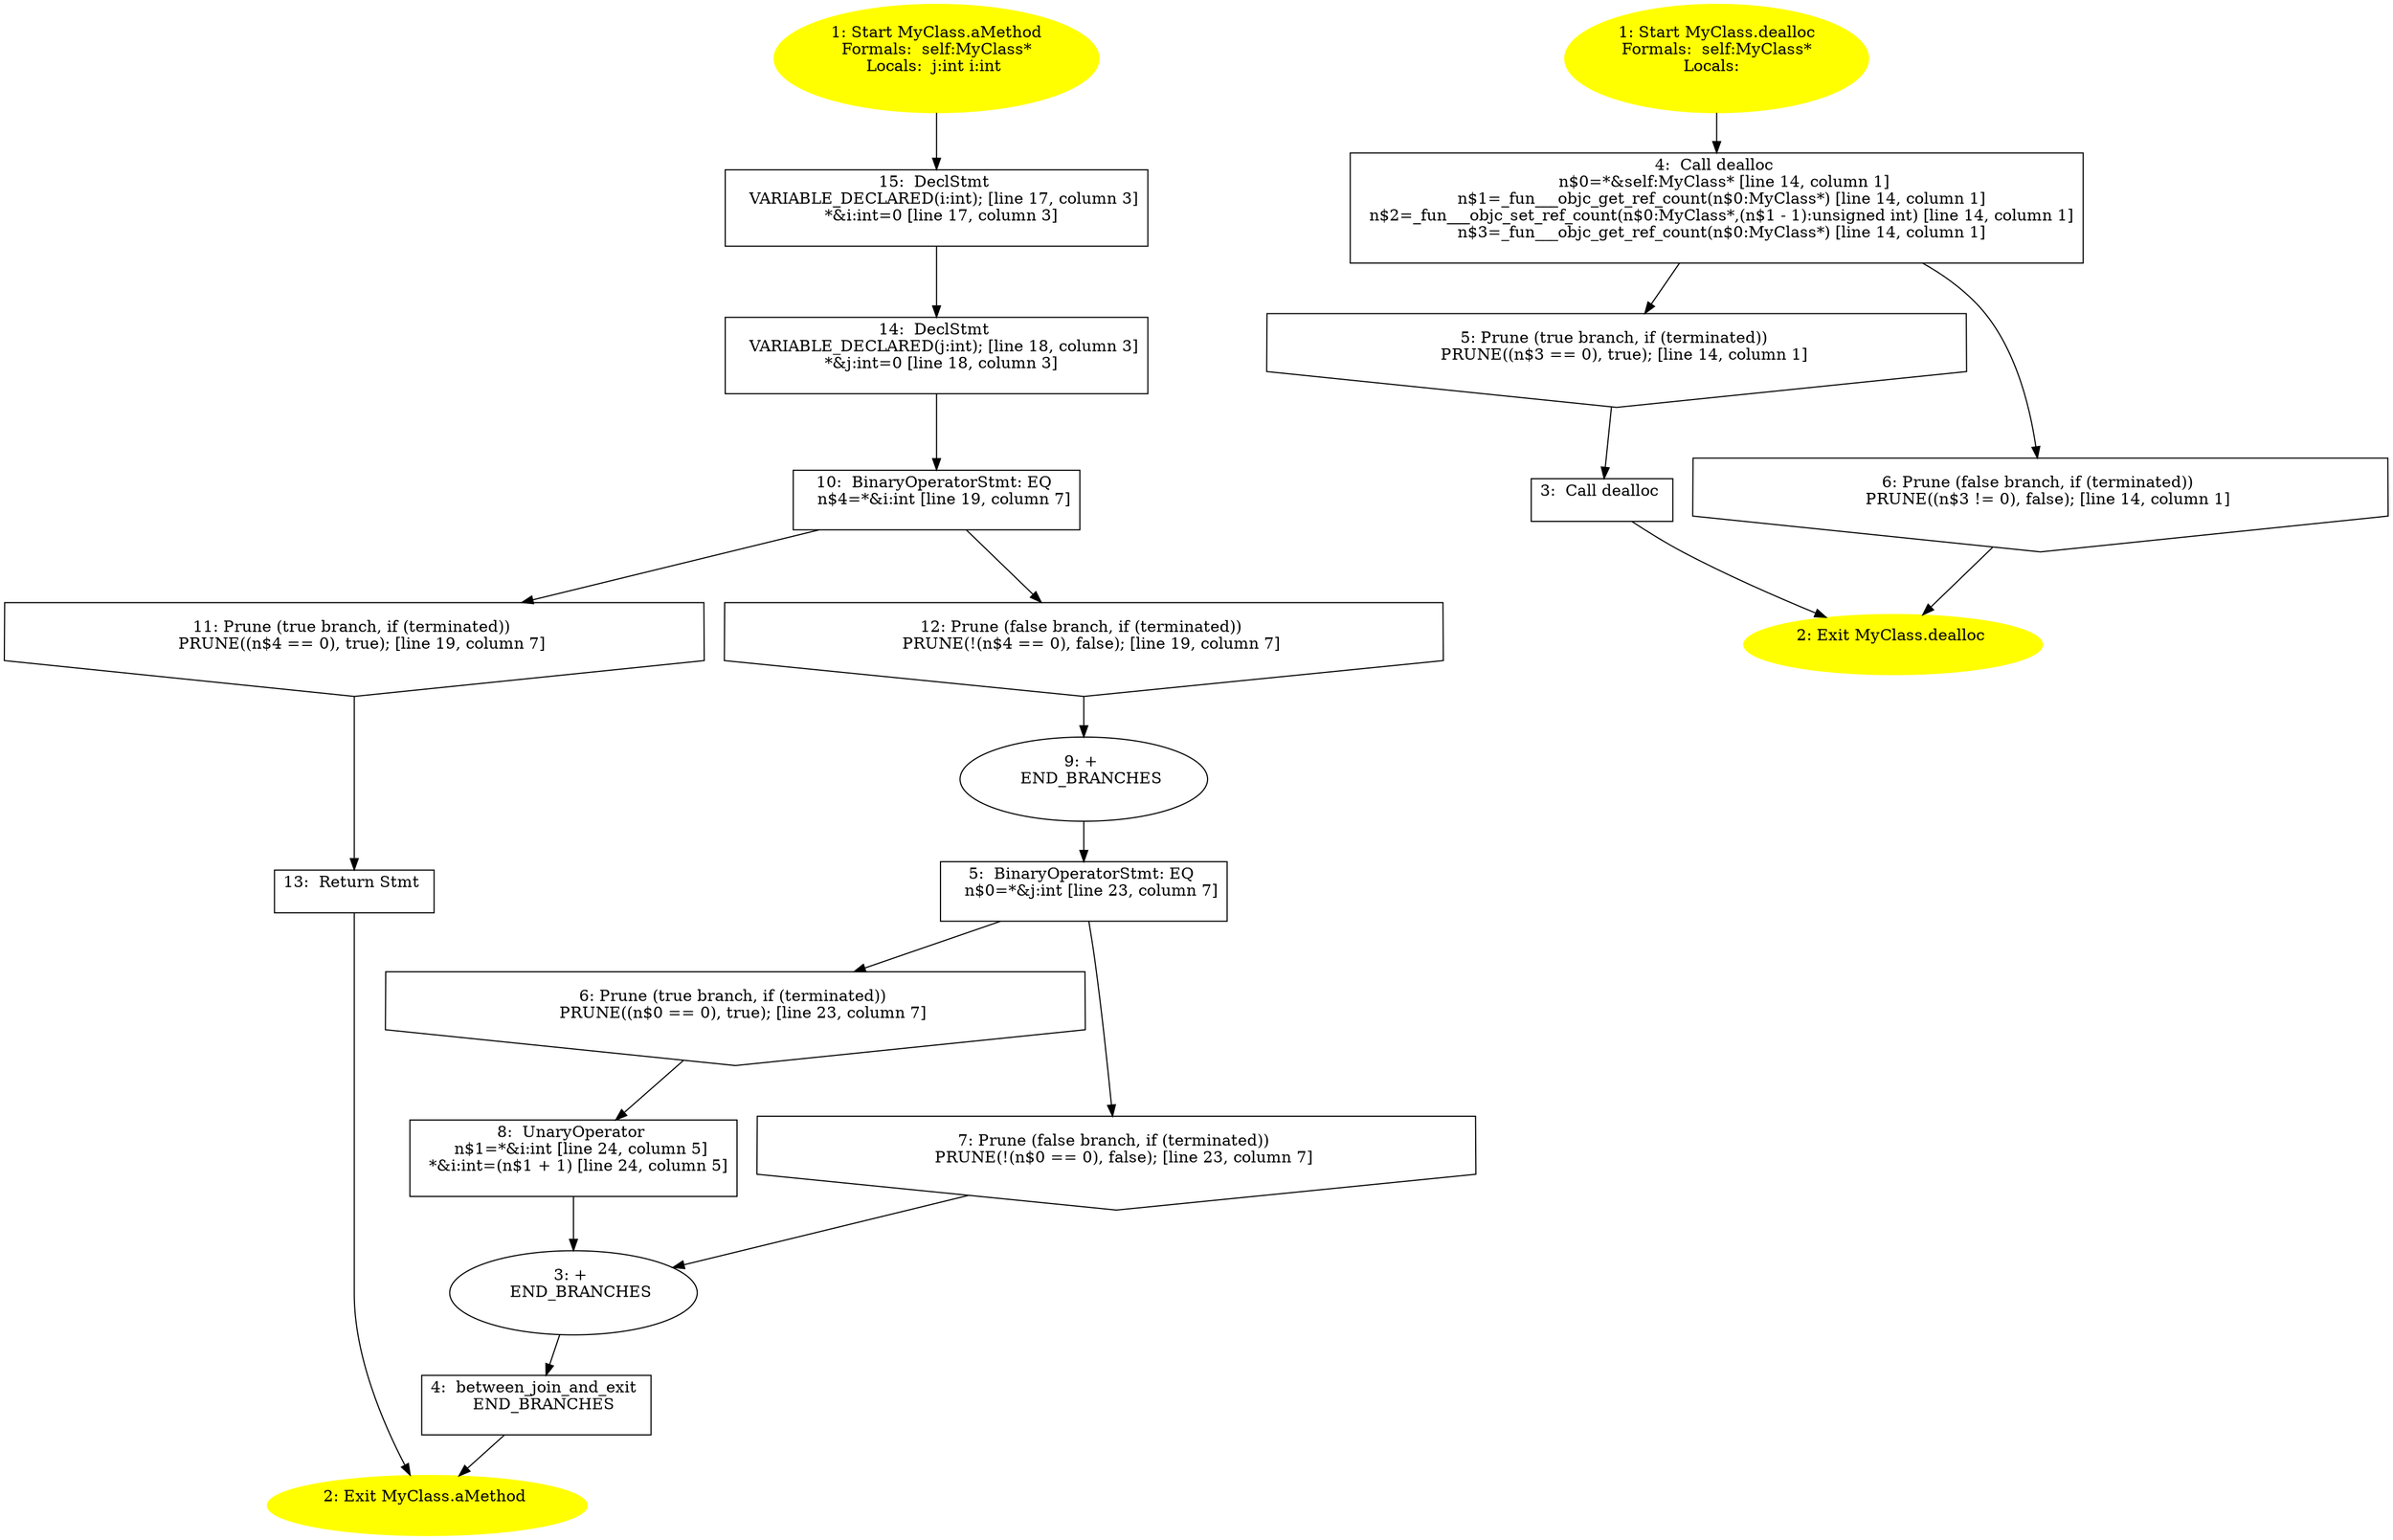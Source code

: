 /* @generated */
digraph cfg {
"aMethod#MyClass#instance.af06019e61fb7341a36c141ed90caaaf_1" [label="1: Start MyClass.aMethod\nFormals:  self:MyClass*\nLocals:  j:int i:int \n  " color=yellow style=filled]
	

	 "aMethod#MyClass#instance.af06019e61fb7341a36c141ed90caaaf_1" -> "aMethod#MyClass#instance.af06019e61fb7341a36c141ed90caaaf_15" ;
"aMethod#MyClass#instance.af06019e61fb7341a36c141ed90caaaf_2" [label="2: Exit MyClass.aMethod \n  " color=yellow style=filled]
	

"aMethod#MyClass#instance.af06019e61fb7341a36c141ed90caaaf_3" [label="3: + \n   END_BRANCHES\n " ]
	

	 "aMethod#MyClass#instance.af06019e61fb7341a36c141ed90caaaf_3" -> "aMethod#MyClass#instance.af06019e61fb7341a36c141ed90caaaf_4" ;
"aMethod#MyClass#instance.af06019e61fb7341a36c141ed90caaaf_4" [label="4:  between_join_and_exit \n   END_BRANCHES\n " shape="box"]
	

	 "aMethod#MyClass#instance.af06019e61fb7341a36c141ed90caaaf_4" -> "aMethod#MyClass#instance.af06019e61fb7341a36c141ed90caaaf_2" ;
"aMethod#MyClass#instance.af06019e61fb7341a36c141ed90caaaf_5" [label="5:  BinaryOperatorStmt: EQ \n   n$0=*&j:int [line 23, column 7]\n " shape="box"]
	

	 "aMethod#MyClass#instance.af06019e61fb7341a36c141ed90caaaf_5" -> "aMethod#MyClass#instance.af06019e61fb7341a36c141ed90caaaf_6" ;
	 "aMethod#MyClass#instance.af06019e61fb7341a36c141ed90caaaf_5" -> "aMethod#MyClass#instance.af06019e61fb7341a36c141ed90caaaf_7" ;
"aMethod#MyClass#instance.af06019e61fb7341a36c141ed90caaaf_6" [label="6: Prune (true branch, if (terminated)) \n   PRUNE((n$0 == 0), true); [line 23, column 7]\n " shape="invhouse"]
	

	 "aMethod#MyClass#instance.af06019e61fb7341a36c141ed90caaaf_6" -> "aMethod#MyClass#instance.af06019e61fb7341a36c141ed90caaaf_8" ;
"aMethod#MyClass#instance.af06019e61fb7341a36c141ed90caaaf_7" [label="7: Prune (false branch, if (terminated)) \n   PRUNE(!(n$0 == 0), false); [line 23, column 7]\n " shape="invhouse"]
	

	 "aMethod#MyClass#instance.af06019e61fb7341a36c141ed90caaaf_7" -> "aMethod#MyClass#instance.af06019e61fb7341a36c141ed90caaaf_3" ;
"aMethod#MyClass#instance.af06019e61fb7341a36c141ed90caaaf_8" [label="8:  UnaryOperator \n   n$1=*&i:int [line 24, column 5]\n  *&i:int=(n$1 + 1) [line 24, column 5]\n " shape="box"]
	

	 "aMethod#MyClass#instance.af06019e61fb7341a36c141ed90caaaf_8" -> "aMethod#MyClass#instance.af06019e61fb7341a36c141ed90caaaf_3" ;
"aMethod#MyClass#instance.af06019e61fb7341a36c141ed90caaaf_9" [label="9: + \n   END_BRANCHES\n " ]
	

	 "aMethod#MyClass#instance.af06019e61fb7341a36c141ed90caaaf_9" -> "aMethod#MyClass#instance.af06019e61fb7341a36c141ed90caaaf_5" ;
"aMethod#MyClass#instance.af06019e61fb7341a36c141ed90caaaf_10" [label="10:  BinaryOperatorStmt: EQ \n   n$4=*&i:int [line 19, column 7]\n " shape="box"]
	

	 "aMethod#MyClass#instance.af06019e61fb7341a36c141ed90caaaf_10" -> "aMethod#MyClass#instance.af06019e61fb7341a36c141ed90caaaf_11" ;
	 "aMethod#MyClass#instance.af06019e61fb7341a36c141ed90caaaf_10" -> "aMethod#MyClass#instance.af06019e61fb7341a36c141ed90caaaf_12" ;
"aMethod#MyClass#instance.af06019e61fb7341a36c141ed90caaaf_11" [label="11: Prune (true branch, if (terminated)) \n   PRUNE((n$4 == 0), true); [line 19, column 7]\n " shape="invhouse"]
	

	 "aMethod#MyClass#instance.af06019e61fb7341a36c141ed90caaaf_11" -> "aMethod#MyClass#instance.af06019e61fb7341a36c141ed90caaaf_13" ;
"aMethod#MyClass#instance.af06019e61fb7341a36c141ed90caaaf_12" [label="12: Prune (false branch, if (terminated)) \n   PRUNE(!(n$4 == 0), false); [line 19, column 7]\n " shape="invhouse"]
	

	 "aMethod#MyClass#instance.af06019e61fb7341a36c141ed90caaaf_12" -> "aMethod#MyClass#instance.af06019e61fb7341a36c141ed90caaaf_9" ;
"aMethod#MyClass#instance.af06019e61fb7341a36c141ed90caaaf_13" [label="13:  Return Stmt \n  " shape="box"]
	

	 "aMethod#MyClass#instance.af06019e61fb7341a36c141ed90caaaf_13" -> "aMethod#MyClass#instance.af06019e61fb7341a36c141ed90caaaf_2" ;
"aMethod#MyClass#instance.af06019e61fb7341a36c141ed90caaaf_14" [label="14:  DeclStmt \n   VARIABLE_DECLARED(j:int); [line 18, column 3]\n  *&j:int=0 [line 18, column 3]\n " shape="box"]
	

	 "aMethod#MyClass#instance.af06019e61fb7341a36c141ed90caaaf_14" -> "aMethod#MyClass#instance.af06019e61fb7341a36c141ed90caaaf_10" ;
"aMethod#MyClass#instance.af06019e61fb7341a36c141ed90caaaf_15" [label="15:  DeclStmt \n   VARIABLE_DECLARED(i:int); [line 17, column 3]\n  *&i:int=0 [line 17, column 3]\n " shape="box"]
	

	 "aMethod#MyClass#instance.af06019e61fb7341a36c141ed90caaaf_15" -> "aMethod#MyClass#instance.af06019e61fb7341a36c141ed90caaaf_14" ;
"dealloc#MyClass#instance.d6828163e8783bc124f5d6aa6c910fe9_1" [label="1: Start MyClass.dealloc\nFormals:  self:MyClass*\nLocals:  \n  " color=yellow style=filled]
	

	 "dealloc#MyClass#instance.d6828163e8783bc124f5d6aa6c910fe9_1" -> "dealloc#MyClass#instance.d6828163e8783bc124f5d6aa6c910fe9_4" ;
"dealloc#MyClass#instance.d6828163e8783bc124f5d6aa6c910fe9_2" [label="2: Exit MyClass.dealloc \n  " color=yellow style=filled]
	

"dealloc#MyClass#instance.d6828163e8783bc124f5d6aa6c910fe9_3" [label="3:  Call dealloc \n  " shape="box"]
	

	 "dealloc#MyClass#instance.d6828163e8783bc124f5d6aa6c910fe9_3" -> "dealloc#MyClass#instance.d6828163e8783bc124f5d6aa6c910fe9_2" ;
"dealloc#MyClass#instance.d6828163e8783bc124f5d6aa6c910fe9_4" [label="4:  Call dealloc \n   n$0=*&self:MyClass* [line 14, column 1]\n  n$1=_fun___objc_get_ref_count(n$0:MyClass*) [line 14, column 1]\n  n$2=_fun___objc_set_ref_count(n$0:MyClass*,(n$1 - 1):unsigned int) [line 14, column 1]\n  n$3=_fun___objc_get_ref_count(n$0:MyClass*) [line 14, column 1]\n " shape="box"]
	

	 "dealloc#MyClass#instance.d6828163e8783bc124f5d6aa6c910fe9_4" -> "dealloc#MyClass#instance.d6828163e8783bc124f5d6aa6c910fe9_5" ;
	 "dealloc#MyClass#instance.d6828163e8783bc124f5d6aa6c910fe9_4" -> "dealloc#MyClass#instance.d6828163e8783bc124f5d6aa6c910fe9_6" ;
"dealloc#MyClass#instance.d6828163e8783bc124f5d6aa6c910fe9_5" [label="5: Prune (true branch, if (terminated)) \n   PRUNE((n$3 == 0), true); [line 14, column 1]\n " shape="invhouse"]
	

	 "dealloc#MyClass#instance.d6828163e8783bc124f5d6aa6c910fe9_5" -> "dealloc#MyClass#instance.d6828163e8783bc124f5d6aa6c910fe9_3" ;
"dealloc#MyClass#instance.d6828163e8783bc124f5d6aa6c910fe9_6" [label="6: Prune (false branch, if (terminated)) \n   PRUNE((n$3 != 0), false); [line 14, column 1]\n " shape="invhouse"]
	

	 "dealloc#MyClass#instance.d6828163e8783bc124f5d6aa6c910fe9_6" -> "dealloc#MyClass#instance.d6828163e8783bc124f5d6aa6c910fe9_2" ;
}
